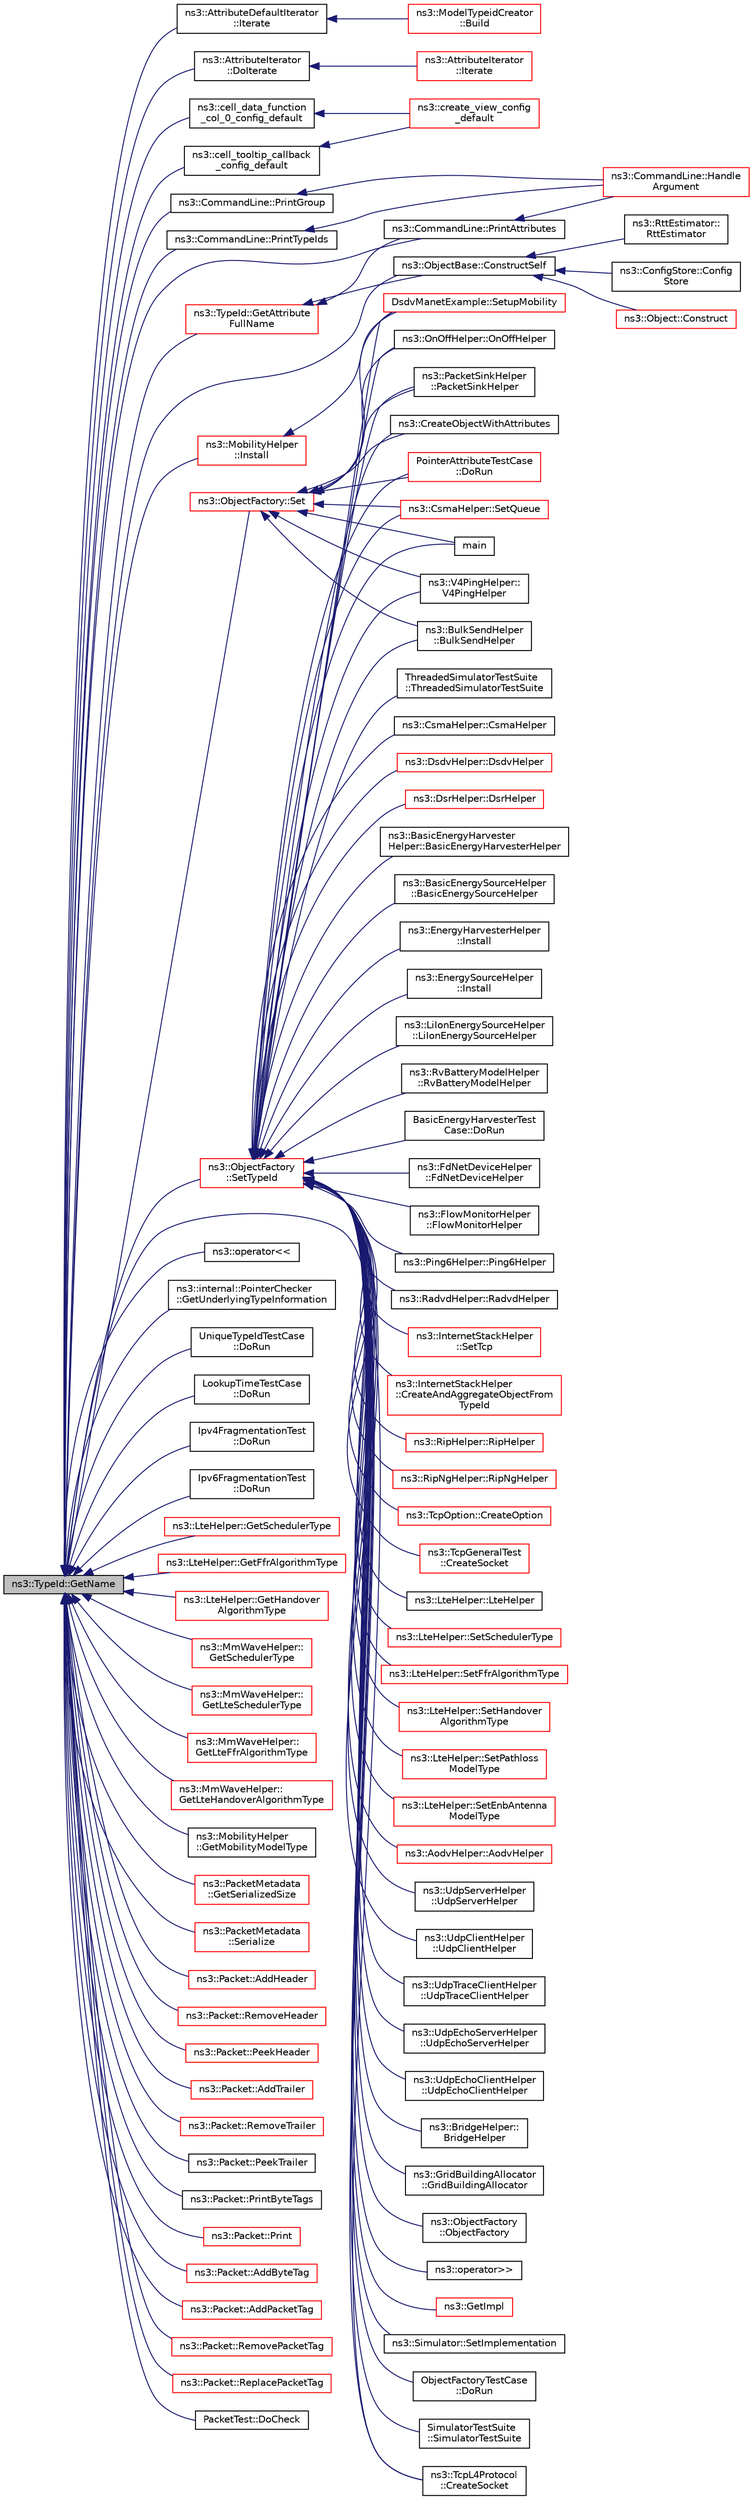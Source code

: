 digraph "ns3::TypeId::GetName"
{
  edge [fontname="Helvetica",fontsize="10",labelfontname="Helvetica",labelfontsize="10"];
  node [fontname="Helvetica",fontsize="10",shape=record];
  rankdir="LR";
  Node1 [label="ns3::TypeId::GetName",height=0.2,width=0.4,color="black", fillcolor="grey75", style="filled", fontcolor="black"];
  Node1 -> Node2 [dir="back",color="midnightblue",fontsize="10",style="solid"];
  Node2 [label="ns3::AttributeDefaultIterator\l::Iterate",height=0.2,width=0.4,color="black", fillcolor="white", style="filled",URL="$d8/d40/classns3_1_1AttributeDefaultIterator.html#a45ad9397f93cfacce5f13b232447d251",tooltip="This function will go through all the TypeIds and get only the attributes which are explicit values (..."];
  Node2 -> Node3 [dir="back",color="midnightblue",fontsize="10",style="solid"];
  Node3 [label="ns3::ModelTypeidCreator\l::Build",height=0.2,width=0.4,color="red", fillcolor="white", style="filled",URL="$d4/d3b/classns3_1_1ModelTypeidCreator.html#a6555895ba2889296cf7206c5be6d63e7",tooltip="This method will iterate on typeIds having default attributes and create a model for them..."];
  Node1 -> Node4 [dir="back",color="midnightblue",fontsize="10",style="solid"];
  Node4 [label="ns3::AttributeIterator\l::DoIterate",height=0.2,width=0.4,color="black", fillcolor="white", style="filled",URL="$d0/de5/classns3_1_1AttributeIterator.html#a01259d50f232e21c9c605547e26b34bb"];
  Node4 -> Node5 [dir="back",color="midnightblue",fontsize="10",style="solid"];
  Node5 [label="ns3::AttributeIterator\l::Iterate",height=0.2,width=0.4,color="red", fillcolor="white", style="filled",URL="$d0/de5/classns3_1_1AttributeIterator.html#a8e7de38f441cc482c2d507e2a4927b8c"];
  Node1 -> Node6 [dir="back",color="midnightblue",fontsize="10",style="solid"];
  Node6 [label="ns3::cell_data_function\l_col_0_config_default",height=0.2,width=0.4,color="black", fillcolor="white", style="filled",URL="$d7/d2e/namespacens3.html#a18dc38f97b2252c3e10d44f9dbbe366b"];
  Node6 -> Node7 [dir="back",color="midnightblue",fontsize="10",style="solid"];
  Node7 [label="ns3::create_view_config\l_default",height=0.2,width=0.4,color="red", fillcolor="white", style="filled",URL="$d7/d2e/namespacens3.html#a9b0de38431169a0ec08415d6f1a2fa67"];
  Node1 -> Node8 [dir="back",color="midnightblue",fontsize="10",style="solid"];
  Node8 [label="ns3::cell_tooltip_callback\l_config_default",height=0.2,width=0.4,color="black", fillcolor="white", style="filled",URL="$d7/d2e/namespacens3.html#a614e487215e562d0b6ac0b3b3f443f20"];
  Node8 -> Node7 [dir="back",color="midnightblue",fontsize="10",style="solid"];
  Node1 -> Node9 [dir="back",color="midnightblue",fontsize="10",style="solid"];
  Node9 [label="ns3::CommandLine::PrintAttributes",height=0.2,width=0.4,color="black", fillcolor="white", style="filled",URL="$dc/d87/classns3_1_1CommandLine.html#a1257dece593fadf03777c71ea4f49b89"];
  Node9 -> Node10 [dir="back",color="midnightblue",fontsize="10",style="solid"];
  Node10 [label="ns3::CommandLine::Handle\lArgument",height=0.2,width=0.4,color="red", fillcolor="white", style="filled",URL="$dc/d87/classns3_1_1CommandLine.html#a527b83304a3c713f3e84711a8a2185a7"];
  Node1 -> Node11 [dir="back",color="midnightblue",fontsize="10",style="solid"];
  Node11 [label="ns3::CommandLine::PrintGroup",height=0.2,width=0.4,color="black", fillcolor="white", style="filled",URL="$dc/d87/classns3_1_1CommandLine.html#abb65c554c9c8f54e815ce54cf8abcd0e"];
  Node11 -> Node10 [dir="back",color="midnightblue",fontsize="10",style="solid"];
  Node1 -> Node12 [dir="back",color="midnightblue",fontsize="10",style="solid"];
  Node12 [label="ns3::CommandLine::PrintTypeIds",height=0.2,width=0.4,color="black", fillcolor="white", style="filled",URL="$dc/d87/classns3_1_1CommandLine.html#a141b4fcef1091a980f15f0845166e20b"];
  Node12 -> Node10 [dir="back",color="midnightblue",fontsize="10",style="solid"];
  Node1 -> Node13 [dir="back",color="midnightblue",fontsize="10",style="solid"];
  Node13 [label="ns3::ObjectBase::ConstructSelf",height=0.2,width=0.4,color="black", fillcolor="white", style="filled",URL="$d2/dac/classns3_1_1ObjectBase.html#a5cda18dec6d0744cb652a3ed60056958"];
  Node13 -> Node14 [dir="back",color="midnightblue",fontsize="10",style="solid"];
  Node14 [label="ns3::ConfigStore::Config\lStore",height=0.2,width=0.4,color="black", fillcolor="white", style="filled",URL="$da/d51/classns3_1_1ConfigStore.html#ab2c0c2707ae2dc5489acd4cfccd63fd4"];
  Node13 -> Node15 [dir="back",color="midnightblue",fontsize="10",style="solid"];
  Node15 [label="ns3::Object::Construct",height=0.2,width=0.4,color="red", fillcolor="white", style="filled",URL="$d9/d77/classns3_1_1Object.html#a636e8411dc5228771f45c9b805d348fa"];
  Node13 -> Node16 [dir="back",color="midnightblue",fontsize="10",style="solid"];
  Node16 [label="ns3::RttEstimator::\lRttEstimator",height=0.2,width=0.4,color="black", fillcolor="white", style="filled",URL="$da/d1f/classns3_1_1RttEstimator.html#a86696ed57483bf9e19abbf6978c46581"];
  Node1 -> Node17 [dir="back",color="midnightblue",fontsize="10",style="solid"];
  Node17 [label="ns3::ObjectFactory\l::SetTypeId",height=0.2,width=0.4,color="red", fillcolor="white", style="filled",URL="$d5/d0d/classns3_1_1ObjectFactory.html#a77dcd099064038a1eb7a6b8251229ec3"];
  Node17 -> Node18 [dir="back",color="midnightblue",fontsize="10",style="solid"];
  Node18 [label="ns3::AodvHelper::AodvHelper",height=0.2,width=0.4,color="red", fillcolor="white", style="filled",URL="$d9/d4a/classns3_1_1AodvHelper.html#a17f148cdfef58e9eb34b801b6b23df79"];
  Node17 -> Node19 [dir="back",color="midnightblue",fontsize="10",style="solid"];
  Node19 [label="ns3::BulkSendHelper\l::BulkSendHelper",height=0.2,width=0.4,color="black", fillcolor="white", style="filled",URL="$d8/db0/classns3_1_1BulkSendHelper.html#ad2ce134f59fa593314538b8731ae6977"];
  Node17 -> Node20 [dir="back",color="midnightblue",fontsize="10",style="solid"];
  Node20 [label="ns3::OnOffHelper::OnOffHelper",height=0.2,width=0.4,color="black", fillcolor="white", style="filled",URL="$dd/d6a/classns3_1_1OnOffHelper.html#a4288a3cf8b5e4b41eb513a226b948fc6"];
  Node17 -> Node21 [dir="back",color="midnightblue",fontsize="10",style="solid"];
  Node21 [label="ns3::PacketSinkHelper\l::PacketSinkHelper",height=0.2,width=0.4,color="black", fillcolor="white", style="filled",URL="$d2/d7c/classns3_1_1PacketSinkHelper.html#ab5bb6dd697dd00333357314302969935"];
  Node17 -> Node22 [dir="back",color="midnightblue",fontsize="10",style="solid"];
  Node22 [label="ns3::UdpServerHelper\l::UdpServerHelper",height=0.2,width=0.4,color="black", fillcolor="white", style="filled",URL="$da/de7/classns3_1_1UdpServerHelper.html#aaca1535faca2b749f026c5ca6b5025a4"];
  Node17 -> Node23 [dir="back",color="midnightblue",fontsize="10",style="solid"];
  Node23 [label="ns3::UdpClientHelper\l::UdpClientHelper",height=0.2,width=0.4,color="black", fillcolor="white", style="filled",URL="$db/d8a/classns3_1_1UdpClientHelper.html#a7f5eaa65b23aecc1985bcfd23404c9b1"];
  Node17 -> Node24 [dir="back",color="midnightblue",fontsize="10",style="solid"];
  Node24 [label="ns3::UdpTraceClientHelper\l::UdpTraceClientHelper",height=0.2,width=0.4,color="black", fillcolor="white", style="filled",URL="$d9/d9b/classns3_1_1UdpTraceClientHelper.html#abb6cba708ba1847e006679f155319650"];
  Node17 -> Node25 [dir="back",color="midnightblue",fontsize="10",style="solid"];
  Node25 [label="ns3::UdpEchoServerHelper\l::UdpEchoServerHelper",height=0.2,width=0.4,color="black", fillcolor="white", style="filled",URL="$de/d07/classns3_1_1UdpEchoServerHelper.html#a10254b1b736d953343958528a88a3d92"];
  Node17 -> Node26 [dir="back",color="midnightblue",fontsize="10",style="solid"];
  Node26 [label="ns3::UdpEchoClientHelper\l::UdpEchoClientHelper",height=0.2,width=0.4,color="black", fillcolor="white", style="filled",URL="$d3/d47/classns3_1_1UdpEchoClientHelper.html#a08e650c741d5f5692cbcccd2031f2d4d"];
  Node17 -> Node27 [dir="back",color="midnightblue",fontsize="10",style="solid"];
  Node27 [label="ns3::BridgeHelper::\lBridgeHelper",height=0.2,width=0.4,color="black", fillcolor="white", style="filled",URL="$d5/d19/classns3_1_1BridgeHelper.html#ad63544d31fbe2c2df6f617da45965dcf"];
  Node17 -> Node28 [dir="back",color="midnightblue",fontsize="10",style="solid"];
  Node28 [label="ns3::GridBuildingAllocator\l::GridBuildingAllocator",height=0.2,width=0.4,color="black", fillcolor="white", style="filled",URL="$d5/df7/classns3_1_1GridBuildingAllocator.html#a01ba55355fb0f6e313aca64554873e43"];
  Node17 -> Node29 [dir="back",color="midnightblue",fontsize="10",style="solid"];
  Node29 [label="ns3::ObjectFactory\l::ObjectFactory",height=0.2,width=0.4,color="black", fillcolor="white", style="filled",URL="$d5/d0d/classns3_1_1ObjectFactory.html#ab33a5e24c3393daa01f669b68a448d65"];
  Node17 -> Node30 [dir="back",color="midnightblue",fontsize="10",style="solid"];
  Node30 [label="ns3::operator\>\>",height=0.2,width=0.4,color="black", fillcolor="white", style="filled",URL="$d7/d2e/namespacens3.html#a53802b18fd9fc0a909aaa0753a8633b5"];
  Node17 -> Node31 [dir="back",color="midnightblue",fontsize="10",style="solid"];
  Node31 [label="ns3::CreateObjectWithAttributes",height=0.2,width=0.4,color="black", fillcolor="white", style="filled",URL="$d8/d36/group__object.html#ga4b90e30f6cf96f37d4a646f3fc62cd06"];
  Node17 -> Node32 [dir="back",color="midnightblue",fontsize="10",style="solid"];
  Node32 [label="ns3::GetImpl",height=0.2,width=0.4,color="red", fillcolor="white", style="filled",URL="$d4/d8b/group__simulator.html#ga42eb4eddad41528d4d99794a3dae3fd0",tooltip="Get the SimulatorImpl singleton. "];
  Node17 -> Node33 [dir="back",color="midnightblue",fontsize="10",style="solid"];
  Node33 [label="ns3::Simulator::SetImplementation",height=0.2,width=0.4,color="black", fillcolor="white", style="filled",URL="$d7/deb/classns3_1_1Simulator.html#ae9c56e0f229fd981f5fdf99650953473"];
  Node17 -> Node34 [dir="back",color="midnightblue",fontsize="10",style="solid"];
  Node34 [label="PointerAttributeTestCase\l::DoRun",height=0.2,width=0.4,color="red", fillcolor="white", style="filled",URL="$db/db3/classPointerAttributeTestCase.html#a4dd7258b7c7146be0a0ba69b9b5633d9",tooltip="Implementation to actually run this TestCase. "];
  Node17 -> Node35 [dir="back",color="midnightblue",fontsize="10",style="solid"];
  Node35 [label="ObjectFactoryTestCase\l::DoRun",height=0.2,width=0.4,color="black", fillcolor="white", style="filled",URL="$dd/db2/classObjectFactoryTestCase.html#ab6f760c13e727b5ca3205d5f28ea04f4",tooltip="Implementation to actually run this TestCase. "];
  Node17 -> Node36 [dir="back",color="midnightblue",fontsize="10",style="solid"];
  Node36 [label="SimulatorTestSuite\l::SimulatorTestSuite",height=0.2,width=0.4,color="black", fillcolor="white", style="filled",URL="$d2/dda/classSimulatorTestSuite.html#a4de0a7c9b23dcf300bd47d94f07eb5b6"];
  Node17 -> Node37 [dir="back",color="midnightblue",fontsize="10",style="solid"];
  Node37 [label="ThreadedSimulatorTestSuite\l::ThreadedSimulatorTestSuite",height=0.2,width=0.4,color="black", fillcolor="white", style="filled",URL="$d4/d2f/classThreadedSimulatorTestSuite.html#afe8888920059fc832d9ffd352db08dab"];
  Node17 -> Node38 [dir="back",color="midnightblue",fontsize="10",style="solid"];
  Node38 [label="ns3::CsmaHelper::CsmaHelper",height=0.2,width=0.4,color="black", fillcolor="white", style="filled",URL="$d9/dbd/classns3_1_1CsmaHelper.html#a943e5f2d12a79674375c33a95dc563f0"];
  Node17 -> Node39 [dir="back",color="midnightblue",fontsize="10",style="solid"];
  Node39 [label="ns3::CsmaHelper::SetQueue",height=0.2,width=0.4,color="red", fillcolor="white", style="filled",URL="$d9/dbd/classns3_1_1CsmaHelper.html#abbe9eaa7f42523da7a97682378da8982"];
  Node17 -> Node40 [dir="back",color="midnightblue",fontsize="10",style="solid"];
  Node40 [label="DsdvManetExample::SetupMobility",height=0.2,width=0.4,color="red", fillcolor="white", style="filled",URL="$d3/d2a/classDsdvManetExample.html#ac515dc772b05a1a46122c97406c9d655"];
  Node17 -> Node41 [dir="back",color="midnightblue",fontsize="10",style="solid"];
  Node41 [label="ns3::DsdvHelper::DsdvHelper",height=0.2,width=0.4,color="red", fillcolor="white", style="filled",URL="$d5/da7/classns3_1_1DsdvHelper.html#a11c9f92c437873b26f74a90e6ee3a50f"];
  Node17 -> Node42 [dir="back",color="midnightblue",fontsize="10",style="solid"];
  Node42 [label="main",height=0.2,width=0.4,color="black", fillcolor="white", style="filled",URL="$da/d74/dsr_8cc.html#a0ddf1224851353fc92bfbff6f499fa97"];
  Node17 -> Node43 [dir="back",color="midnightblue",fontsize="10",style="solid"];
  Node43 [label="ns3::DsrHelper::DsrHelper",height=0.2,width=0.4,color="red", fillcolor="white", style="filled",URL="$d2/d31/classns3_1_1DsrHelper.html#ade30f2c4532d210c5641b59ed1aea761"];
  Node17 -> Node44 [dir="back",color="midnightblue",fontsize="10",style="solid"];
  Node44 [label="ns3::BasicEnergyHarvester\lHelper::BasicEnergyHarvesterHelper",height=0.2,width=0.4,color="black", fillcolor="white", style="filled",URL="$d2/d75/classns3_1_1BasicEnergyHarvesterHelper.html#ae1de2fae27ec532fbe4b5a5d531bb146"];
  Node17 -> Node45 [dir="back",color="midnightblue",fontsize="10",style="solid"];
  Node45 [label="ns3::BasicEnergySourceHelper\l::BasicEnergySourceHelper",height=0.2,width=0.4,color="black", fillcolor="white", style="filled",URL="$d2/de0/classns3_1_1BasicEnergySourceHelper.html#ab384285ae5486924de9748922cd3fb72"];
  Node17 -> Node46 [dir="back",color="midnightblue",fontsize="10",style="solid"];
  Node46 [label="ns3::EnergyHarvesterHelper\l::Install",height=0.2,width=0.4,color="black", fillcolor="white", style="filled",URL="$d5/dbd/classns3_1_1EnergyHarvesterHelper.html#a84cf9de6031011a94e84b44b7741eb91"];
  Node17 -> Node47 [dir="back",color="midnightblue",fontsize="10",style="solid"];
  Node47 [label="ns3::EnergySourceHelper\l::Install",height=0.2,width=0.4,color="black", fillcolor="white", style="filled",URL="$d5/db5/classns3_1_1EnergySourceHelper.html#a68818ee5bdc399fcf9023757355688a6"];
  Node17 -> Node48 [dir="back",color="midnightblue",fontsize="10",style="solid"];
  Node48 [label="ns3::LiIonEnergySourceHelper\l::LiIonEnergySourceHelper",height=0.2,width=0.4,color="black", fillcolor="white", style="filled",URL="$d3/d9f/classns3_1_1LiIonEnergySourceHelper.html#ad62dbd2508a1d4966ade4c03b0d8537a"];
  Node17 -> Node49 [dir="back",color="midnightblue",fontsize="10",style="solid"];
  Node49 [label="ns3::RvBatteryModelHelper\l::RvBatteryModelHelper",height=0.2,width=0.4,color="black", fillcolor="white", style="filled",URL="$d0/d83/classns3_1_1RvBatteryModelHelper.html#a0e8b9e69975f38d280b7f628a91f62a0"];
  Node17 -> Node50 [dir="back",color="midnightblue",fontsize="10",style="solid"];
  Node50 [label="BasicEnergyHarvesterTest\lCase::DoRun",height=0.2,width=0.4,color="black", fillcolor="white", style="filled",URL="$d7/da4/classBasicEnergyHarvesterTestCase.html#a0ccc441de009ad419be183aae7398576",tooltip="Implementation to actually run this TestCase. "];
  Node17 -> Node51 [dir="back",color="midnightblue",fontsize="10",style="solid"];
  Node51 [label="ns3::FdNetDeviceHelper\l::FdNetDeviceHelper",height=0.2,width=0.4,color="black", fillcolor="white", style="filled",URL="$d1/def/classns3_1_1FdNetDeviceHelper.html#a9aaeaa49939e9212ce16f11345e2e4eb"];
  Node17 -> Node52 [dir="back",color="midnightblue",fontsize="10",style="solid"];
  Node52 [label="ns3::FlowMonitorHelper\l::FlowMonitorHelper",height=0.2,width=0.4,color="black", fillcolor="white", style="filled",URL="$d5/d2d/classns3_1_1FlowMonitorHelper.html#adef809947f5f010d718a73b898e4246e"];
  Node17 -> Node53 [dir="back",color="midnightblue",fontsize="10",style="solid"];
  Node53 [label="ns3::Ping6Helper::Ping6Helper",height=0.2,width=0.4,color="black", fillcolor="white", style="filled",URL="$d4/dd1/classns3_1_1Ping6Helper.html#abf0f36f64a213df907cc6bc8b30eb5b7",tooltip="Constructor. "];
  Node17 -> Node54 [dir="back",color="midnightblue",fontsize="10",style="solid"];
  Node54 [label="ns3::RadvdHelper::RadvdHelper",height=0.2,width=0.4,color="black", fillcolor="white", style="filled",URL="$dc/d24/classns3_1_1RadvdHelper.html#a7816b46feca912d398b8a8ce58b6157b",tooltip="Constructor. "];
  Node17 -> Node55 [dir="back",color="midnightblue",fontsize="10",style="solid"];
  Node55 [label="ns3::V4PingHelper::\lV4PingHelper",height=0.2,width=0.4,color="black", fillcolor="white", style="filled",URL="$d6/dc4/classns3_1_1V4PingHelper.html#ad0e02b0088effb423d2c7fc6cd637529"];
  Node17 -> Node56 [dir="back",color="midnightblue",fontsize="10",style="solid"];
  Node56 [label="ns3::InternetStackHelper\l::SetTcp",height=0.2,width=0.4,color="red", fillcolor="white", style="filled",URL="$da/d33/classns3_1_1InternetStackHelper.html#ac76e9cf493ef559f311c4ef85945129f",tooltip="set the Tcp stack which will not need any other parameter. "];
  Node17 -> Node57 [dir="back",color="midnightblue",fontsize="10",style="solid"];
  Node57 [label="ns3::InternetStackHelper\l::CreateAndAggregateObjectFrom\lTypeId",height=0.2,width=0.4,color="red", fillcolor="white", style="filled",URL="$da/d33/classns3_1_1InternetStackHelper.html#a6605ba9c1bbfdf9ebe09c5dbcfce2451",tooltip="create an object from its TypeId and aggregates it to the node "];
  Node17 -> Node58 [dir="back",color="midnightblue",fontsize="10",style="solid"];
  Node58 [label="ns3::RipHelper::RipHelper",height=0.2,width=0.4,color="red", fillcolor="white", style="filled",URL="$db/d9d/classns3_1_1RipHelper.html#afad036c8b8e0cffcff61b92dabb6dd49"];
  Node17 -> Node59 [dir="back",color="midnightblue",fontsize="10",style="solid"];
  Node59 [label="ns3::RipNgHelper::RipNgHelper",height=0.2,width=0.4,color="red", fillcolor="white", style="filled",URL="$d8/dbc/classns3_1_1RipNgHelper.html#a0087c857ab88c802641b2d3dade1e8a4"];
  Node17 -> Node60 [dir="back",color="midnightblue",fontsize="10",style="solid"];
  Node60 [label="ns3::TcpL4Protocol\l::CreateSocket",height=0.2,width=0.4,color="black", fillcolor="white", style="filled",URL="$df/dc9/classns3_1_1TcpL4Protocol.html#ae5d3e3fd9fa44cc80d3ae5f62e4dfb82",tooltip="Create a TCP socket using the specified congestion control algorithm TypeId. "];
  Node17 -> Node61 [dir="back",color="midnightblue",fontsize="10",style="solid"];
  Node61 [label="ns3::TcpOption::CreateOption",height=0.2,width=0.4,color="red", fillcolor="white", style="filled",URL="$d0/dd7/classns3_1_1TcpOption.html#a342764c94f23eae9c093534312f7a5d4",tooltip="Creates an option. "];
  Node17 -> Node62 [dir="back",color="midnightblue",fontsize="10",style="solid"];
  Node62 [label="ns3::TcpGeneralTest\l::CreateSocket",height=0.2,width=0.4,color="red", fillcolor="white", style="filled",URL="$d2/dfd/classns3_1_1TcpGeneralTest.html#a6db100da714de812ebab9756f9139c9a",tooltip="Create a socket. "];
  Node17 -> Node63 [dir="back",color="midnightblue",fontsize="10",style="solid"];
  Node63 [label="ns3::LteHelper::LteHelper",height=0.2,width=0.4,color="black", fillcolor="white", style="filled",URL="$d6/d63/classns3_1_1LteHelper.html#ae74415a950dd03cd60e37faf5d5210b8"];
  Node17 -> Node64 [dir="back",color="midnightblue",fontsize="10",style="solid"];
  Node64 [label="ns3::LteHelper::SetSchedulerType",height=0.2,width=0.4,color="red", fillcolor="white", style="filled",URL="$d6/d63/classns3_1_1LteHelper.html#a8f86e55b8b80a81732c4b2df00fb25d5"];
  Node17 -> Node65 [dir="back",color="midnightblue",fontsize="10",style="solid"];
  Node65 [label="ns3::LteHelper::SetFfrAlgorithmType",height=0.2,width=0.4,color="red", fillcolor="white", style="filled",URL="$d6/d63/classns3_1_1LteHelper.html#a035c6b03305c1511975362f80425b5fc"];
  Node17 -> Node66 [dir="back",color="midnightblue",fontsize="10",style="solid"];
  Node66 [label="ns3::LteHelper::SetHandover\lAlgorithmType",height=0.2,width=0.4,color="red", fillcolor="white", style="filled",URL="$d6/d63/classns3_1_1LteHelper.html#a6301630b8a7082043efff2a7aaaa1d20"];
  Node17 -> Node67 [dir="back",color="midnightblue",fontsize="10",style="solid"];
  Node67 [label="ns3::LteHelper::SetPathloss\lModelType",height=0.2,width=0.4,color="red", fillcolor="white", style="filled",URL="$d6/d63/classns3_1_1LteHelper.html#afc1acbe82dd719d319e7d79b50e99ba7"];
  Node17 -> Node68 [dir="back",color="midnightblue",fontsize="10",style="solid"];
  Node68 [label="ns3::LteHelper::SetEnbAntenna\lModelType",height=0.2,width=0.4,color="red", fillcolor="white", style="filled",URL="$d6/d63/classns3_1_1LteHelper.html#a758494fc0edaeaf7f311c6aa1c0b42d9"];
  Node1 -> Node69 [dir="back",color="midnightblue",fontsize="10",style="solid"];
  Node69 [label="ns3::ObjectFactory::Set",height=0.2,width=0.4,color="red", fillcolor="white", style="filled",URL="$d5/d0d/classns3_1_1ObjectFactory.html#aef5c0d5019c96bdf01cefd1ff83f4a68"];
  Node69 -> Node19 [dir="back",color="midnightblue",fontsize="10",style="solid"];
  Node69 -> Node20 [dir="back",color="midnightblue",fontsize="10",style="solid"];
  Node69 -> Node21 [dir="back",color="midnightblue",fontsize="10",style="solid"];
  Node69 -> Node31 [dir="back",color="midnightblue",fontsize="10",style="solid"];
  Node69 -> Node34 [dir="back",color="midnightblue",fontsize="10",style="solid"];
  Node69 -> Node39 [dir="back",color="midnightblue",fontsize="10",style="solid"];
  Node69 -> Node40 [dir="back",color="midnightblue",fontsize="10",style="solid"];
  Node69 -> Node42 [dir="back",color="midnightblue",fontsize="10",style="solid"];
  Node69 -> Node55 [dir="back",color="midnightblue",fontsize="10",style="solid"];
  Node1 -> Node70 [dir="back",color="midnightblue",fontsize="10",style="solid"];
  Node70 [label="ns3::operator\<\<",height=0.2,width=0.4,color="black", fillcolor="white", style="filled",URL="$d7/d2e/namespacens3.html#ae59476fec2f033f40e25e806cb762d3f"];
  Node1 -> Node71 [dir="back",color="midnightblue",fontsize="10",style="solid"];
  Node71 [label="ns3::internal::PointerChecker\l::GetUnderlyingTypeInformation",height=0.2,width=0.4,color="black", fillcolor="white", style="filled",URL="$d5/d49/classns3_1_1internal_1_1PointerChecker.html#a44c1b1b1330bd49b320c9e74da55cda4"];
  Node1 -> Node72 [dir="back",color="midnightblue",fontsize="10",style="solid"];
  Node72 [label="ns3::TypeId::GetAttribute\lFullName",height=0.2,width=0.4,color="red", fillcolor="white", style="filled",URL="$d6/d11/classns3_1_1TypeId.html#a1da5483f43630ea65952099fc39944a2"];
  Node72 -> Node9 [dir="back",color="midnightblue",fontsize="10",style="solid"];
  Node72 -> Node13 [dir="back",color="midnightblue",fontsize="10",style="solid"];
  Node1 -> Node73 [dir="back",color="midnightblue",fontsize="10",style="solid"];
  Node73 [label="UniqueTypeIdTestCase\l::DoRun",height=0.2,width=0.4,color="black", fillcolor="white", style="filled",URL="$dd/d46/classUniqueTypeIdTestCase.html#aaaf0de0c7f78d4143b4e205828cc9726",tooltip="Implementation to actually run this TestCase. "];
  Node1 -> Node74 [dir="back",color="midnightblue",fontsize="10",style="solid"];
  Node74 [label="LookupTimeTestCase\l::DoRun",height=0.2,width=0.4,color="black", fillcolor="white", style="filled",URL="$d0/dee/classLookupTimeTestCase.html#a666ef6b8a01c9e1c8c7eddc424f1edc4",tooltip="Implementation to actually run this TestCase. "];
  Node1 -> Node60 [dir="back",color="midnightblue",fontsize="10",style="solid"];
  Node1 -> Node75 [dir="back",color="midnightblue",fontsize="10",style="solid"];
  Node75 [label="Ipv4FragmentationTest\l::DoRun",height=0.2,width=0.4,color="black", fillcolor="white", style="filled",URL="$d2/d57/classIpv4FragmentationTest.html#abe15a9d41a354bd95bf8c0b1622a54cb",tooltip="Implementation to actually run this TestCase. "];
  Node1 -> Node76 [dir="back",color="midnightblue",fontsize="10",style="solid"];
  Node76 [label="Ipv6FragmentationTest\l::DoRun",height=0.2,width=0.4,color="black", fillcolor="white", style="filled",URL="$d1/dbc/classIpv6FragmentationTest.html#a83bd2f74ceac188b83cfb604a90c7b7b",tooltip="Implementation to actually run this TestCase. "];
  Node1 -> Node77 [dir="back",color="midnightblue",fontsize="10",style="solid"];
  Node77 [label="ns3::LteHelper::GetSchedulerType",height=0.2,width=0.4,color="red", fillcolor="white", style="filled",URL="$d6/d63/classns3_1_1LteHelper.html#a473e6182ffe9f7b174aa3f149bd5e205"];
  Node1 -> Node78 [dir="back",color="midnightblue",fontsize="10",style="solid"];
  Node78 [label="ns3::LteHelper::GetFfrAlgorithmType",height=0.2,width=0.4,color="red", fillcolor="white", style="filled",URL="$d6/d63/classns3_1_1LteHelper.html#a4512795e75ecff30e9eeca0d26589614"];
  Node1 -> Node79 [dir="back",color="midnightblue",fontsize="10",style="solid"];
  Node79 [label="ns3::LteHelper::GetHandover\lAlgorithmType",height=0.2,width=0.4,color="red", fillcolor="white", style="filled",URL="$d6/d63/classns3_1_1LteHelper.html#a36c21827cb5935020858e0c0f6db4472"];
  Node1 -> Node80 [dir="back",color="midnightblue",fontsize="10",style="solid"];
  Node80 [label="ns3::MmWaveHelper::\lGetSchedulerType",height=0.2,width=0.4,color="red", fillcolor="white", style="filled",URL="$dd/d6b/classns3_1_1MmWaveHelper.html#ab4b78464bef4498dc6f7a9a293014587"];
  Node1 -> Node81 [dir="back",color="midnightblue",fontsize="10",style="solid"];
  Node81 [label="ns3::MmWaveHelper::\lGetLteSchedulerType",height=0.2,width=0.4,color="red", fillcolor="white", style="filled",URL="$dd/d6b/classns3_1_1MmWaveHelper.html#a32b038faf4e0e47054d31da50f7332ad"];
  Node1 -> Node82 [dir="back",color="midnightblue",fontsize="10",style="solid"];
  Node82 [label="ns3::MmWaveHelper::\lGetLteFfrAlgorithmType",height=0.2,width=0.4,color="red", fillcolor="white", style="filled",URL="$dd/d6b/classns3_1_1MmWaveHelper.html#a9b6d9d9ea24485c6ad27a42bfc0ffa18"];
  Node1 -> Node83 [dir="back",color="midnightblue",fontsize="10",style="solid"];
  Node83 [label="ns3::MmWaveHelper::\lGetLteHandoverAlgorithmType",height=0.2,width=0.4,color="red", fillcolor="white", style="filled",URL="$dd/d6b/classns3_1_1MmWaveHelper.html#a12eee130a565fd3a9b3752ea1772974d"];
  Node1 -> Node84 [dir="back",color="midnightblue",fontsize="10",style="solid"];
  Node84 [label="ns3::MobilityHelper\l::GetMobilityModelType",height=0.2,width=0.4,color="black", fillcolor="white", style="filled",URL="$d8/def/classns3_1_1MobilityHelper.html#a5018a1b6f5840ae87587ae0664ec3dd6"];
  Node1 -> Node85 [dir="back",color="midnightblue",fontsize="10",style="solid"];
  Node85 [label="ns3::MobilityHelper\l::Install",height=0.2,width=0.4,color="red", fillcolor="white", style="filled",URL="$d8/def/classns3_1_1MobilityHelper.html#a07737960ee95c0777109cf2994dd97ae",tooltip="\"Layout\" a single node according to the current position allocator type. "];
  Node85 -> Node40 [dir="back",color="midnightblue",fontsize="10",style="solid"];
  Node1 -> Node86 [dir="back",color="midnightblue",fontsize="10",style="solid"];
  Node86 [label="ns3::PacketMetadata\l::GetSerializedSize",height=0.2,width=0.4,color="red", fillcolor="white", style="filled",URL="$d1/db1/classns3_1_1PacketMetadata.html#a8d399798f5b18fc287a772914bfd9386",tooltip="Get the metadata serialized size. "];
  Node1 -> Node87 [dir="back",color="midnightblue",fontsize="10",style="solid"];
  Node87 [label="ns3::PacketMetadata\l::Serialize",height=0.2,width=0.4,color="red", fillcolor="white", style="filled",URL="$d1/db1/classns3_1_1PacketMetadata.html#aae036ce6844106a8a3ce88e0e095a7eb",tooltip="Serialization to raw uint8_t*. "];
  Node1 -> Node88 [dir="back",color="midnightblue",fontsize="10",style="solid"];
  Node88 [label="ns3::Packet::AddHeader",height=0.2,width=0.4,color="red", fillcolor="white", style="filled",URL="$dd/d7a/classns3_1_1Packet.html#a465108c595a0bc592095cbcab1832ed8",tooltip="Add header to this packet. "];
  Node1 -> Node89 [dir="back",color="midnightblue",fontsize="10",style="solid"];
  Node89 [label="ns3::Packet::RemoveHeader",height=0.2,width=0.4,color="red", fillcolor="white", style="filled",URL="$dd/d7a/classns3_1_1Packet.html#a0961eccf975d75f902d40956c93ba63e",tooltip="Deserialize and remove the header from the internal buffer. "];
  Node1 -> Node90 [dir="back",color="midnightblue",fontsize="10",style="solid"];
  Node90 [label="ns3::Packet::PeekHeader",height=0.2,width=0.4,color="red", fillcolor="white", style="filled",URL="$dd/d7a/classns3_1_1Packet.html#aadc63487bea70945c418f4c3e9b81964",tooltip="Deserialize but does not remove the header from the internal buffer. s This method invokes Header::De..."];
  Node1 -> Node91 [dir="back",color="midnightblue",fontsize="10",style="solid"];
  Node91 [label="ns3::Packet::AddTrailer",height=0.2,width=0.4,color="red", fillcolor="white", style="filled",URL="$dd/d7a/classns3_1_1Packet.html#ae26b490c30ae5bc98be5181ec6e06db8",tooltip="Add trailer to this packet. "];
  Node1 -> Node92 [dir="back",color="midnightblue",fontsize="10",style="solid"];
  Node92 [label="ns3::Packet::RemoveTrailer",height=0.2,width=0.4,color="red", fillcolor="white", style="filled",URL="$dd/d7a/classns3_1_1Packet.html#a2155e042083e9a17ad3b33f9fecb4be4",tooltip="Remove a deserialized trailer from the internal buffer. "];
  Node1 -> Node93 [dir="back",color="midnightblue",fontsize="10",style="solid"];
  Node93 [label="ns3::Packet::PeekTrailer",height=0.2,width=0.4,color="black", fillcolor="white", style="filled",URL="$dd/d7a/classns3_1_1Packet.html#ace1fc287b3fc4fc12e72954e35342131",tooltip="Deserialize but does not remove a trailer from the internal buffer. "];
  Node1 -> Node94 [dir="back",color="midnightblue",fontsize="10",style="solid"];
  Node94 [label="ns3::Packet::PrintByteTags",height=0.2,width=0.4,color="black", fillcolor="white", style="filled",URL="$dd/d7a/classns3_1_1Packet.html#af3766d81feb51b754cb036526c2f4366",tooltip="Iterate over the byte tags present in this packet, and invoke the Print method of each tag stored in ..."];
  Node1 -> Node95 [dir="back",color="midnightblue",fontsize="10",style="solid"];
  Node95 [label="ns3::Packet::Print",height=0.2,width=0.4,color="red", fillcolor="white", style="filled",URL="$dd/d7a/classns3_1_1Packet.html#aa34058a5cdbf94673531f8c4001ab227",tooltip="Print the packet contents. "];
  Node1 -> Node96 [dir="back",color="midnightblue",fontsize="10",style="solid"];
  Node96 [label="ns3::Packet::AddByteTag",height=0.2,width=0.4,color="red", fillcolor="white", style="filled",URL="$dd/d7a/classns3_1_1Packet.html#ad5997caea8c22757acade2fcb4d7daca",tooltip="Tag each byte included in this packet with a new byte tag. "];
  Node1 -> Node97 [dir="back",color="midnightblue",fontsize="10",style="solid"];
  Node97 [label="ns3::Packet::AddPacketTag",height=0.2,width=0.4,color="red", fillcolor="white", style="filled",URL="$dd/d7a/classns3_1_1Packet.html#a7400b8655852f5271c5957250d0141af",tooltip="Add a packet tag. "];
  Node1 -> Node98 [dir="back",color="midnightblue",fontsize="10",style="solid"];
  Node98 [label="ns3::Packet::RemovePacketTag",height=0.2,width=0.4,color="red", fillcolor="white", style="filled",URL="$dd/d7a/classns3_1_1Packet.html#a078fe922d976a417ab25ba2f3c2fd667",tooltip="Remove a packet tag. "];
  Node1 -> Node99 [dir="back",color="midnightblue",fontsize="10",style="solid"];
  Node99 [label="ns3::Packet::ReplacePacketTag",height=0.2,width=0.4,color="red", fillcolor="white", style="filled",URL="$dd/d7a/classns3_1_1Packet.html#afb014ae9f4adddbfc51c64b085bfd405",tooltip="Replace the value of a packet tag. "];
  Node1 -> Node100 [dir="back",color="midnightblue",fontsize="10",style="solid"];
  Node100 [label="PacketTest::DoCheck",height=0.2,width=0.4,color="black", fillcolor="white", style="filled",URL="$db/d9f/classPacketTest.html#a8bfedb5c3b60f014e305a87701e73797"];
}
